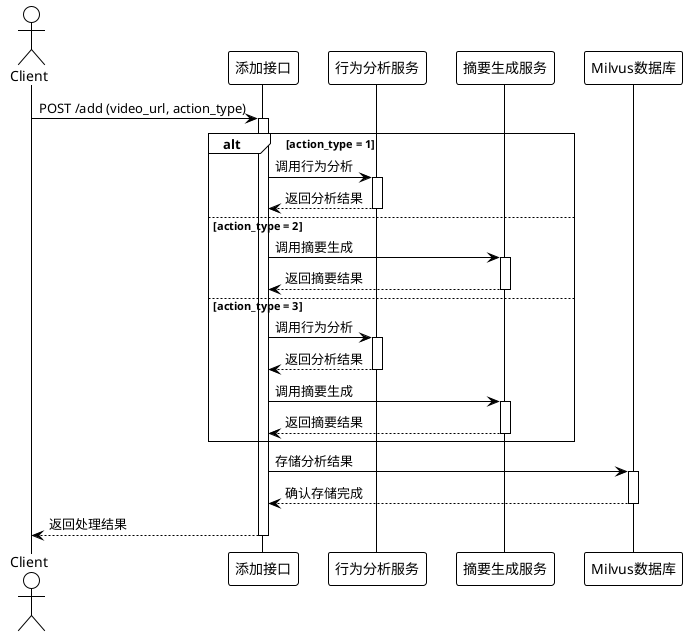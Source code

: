 @startuml analysis-sequence
!theme plain
actor Client
participant "添加接口" as AddAPI
participant "行为分析服务" as Mining
participant "摘要生成服务" as Summary
participant "Milvus数据库" as Milvus

Client -> AddAPI: POST /add (video_url, action_type)
activate AddAPI

alt action_type = 1
    AddAPI -> Mining: 调用行为分析
    activate Mining
    Mining --> AddAPI: 返回分析结果
    deactivate Mining
else action_type = 2
    AddAPI -> Summary: 调用摘要生成
    activate Summary
    Summary --> AddAPI: 返回摘要结果
    deactivate Summary
else action_type = 3
    AddAPI -> Mining: 调用行为分析
    activate Mining
    Mining --> AddAPI: 返回分析结果
    deactivate Mining
    
    AddAPI -> Summary: 调用摘要生成
    activate Summary
    Summary --> AddAPI: 返回摘要结果
    deactivate Summary
end

AddAPI -> Milvus: 存储分析结果
activate Milvus
Milvus --> AddAPI: 确认存储完成
deactivate Milvus

AddAPI --> Client: 返回处理结果
deactivate AddAPI

@enduml